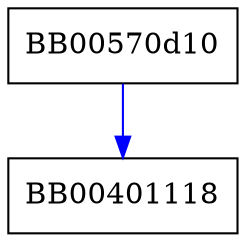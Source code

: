 digraph section_name_cmp {
  node [shape="box"];
  graph [splines=ortho];
  BB00570d10 -> BB00401118 [color="blue"];
}